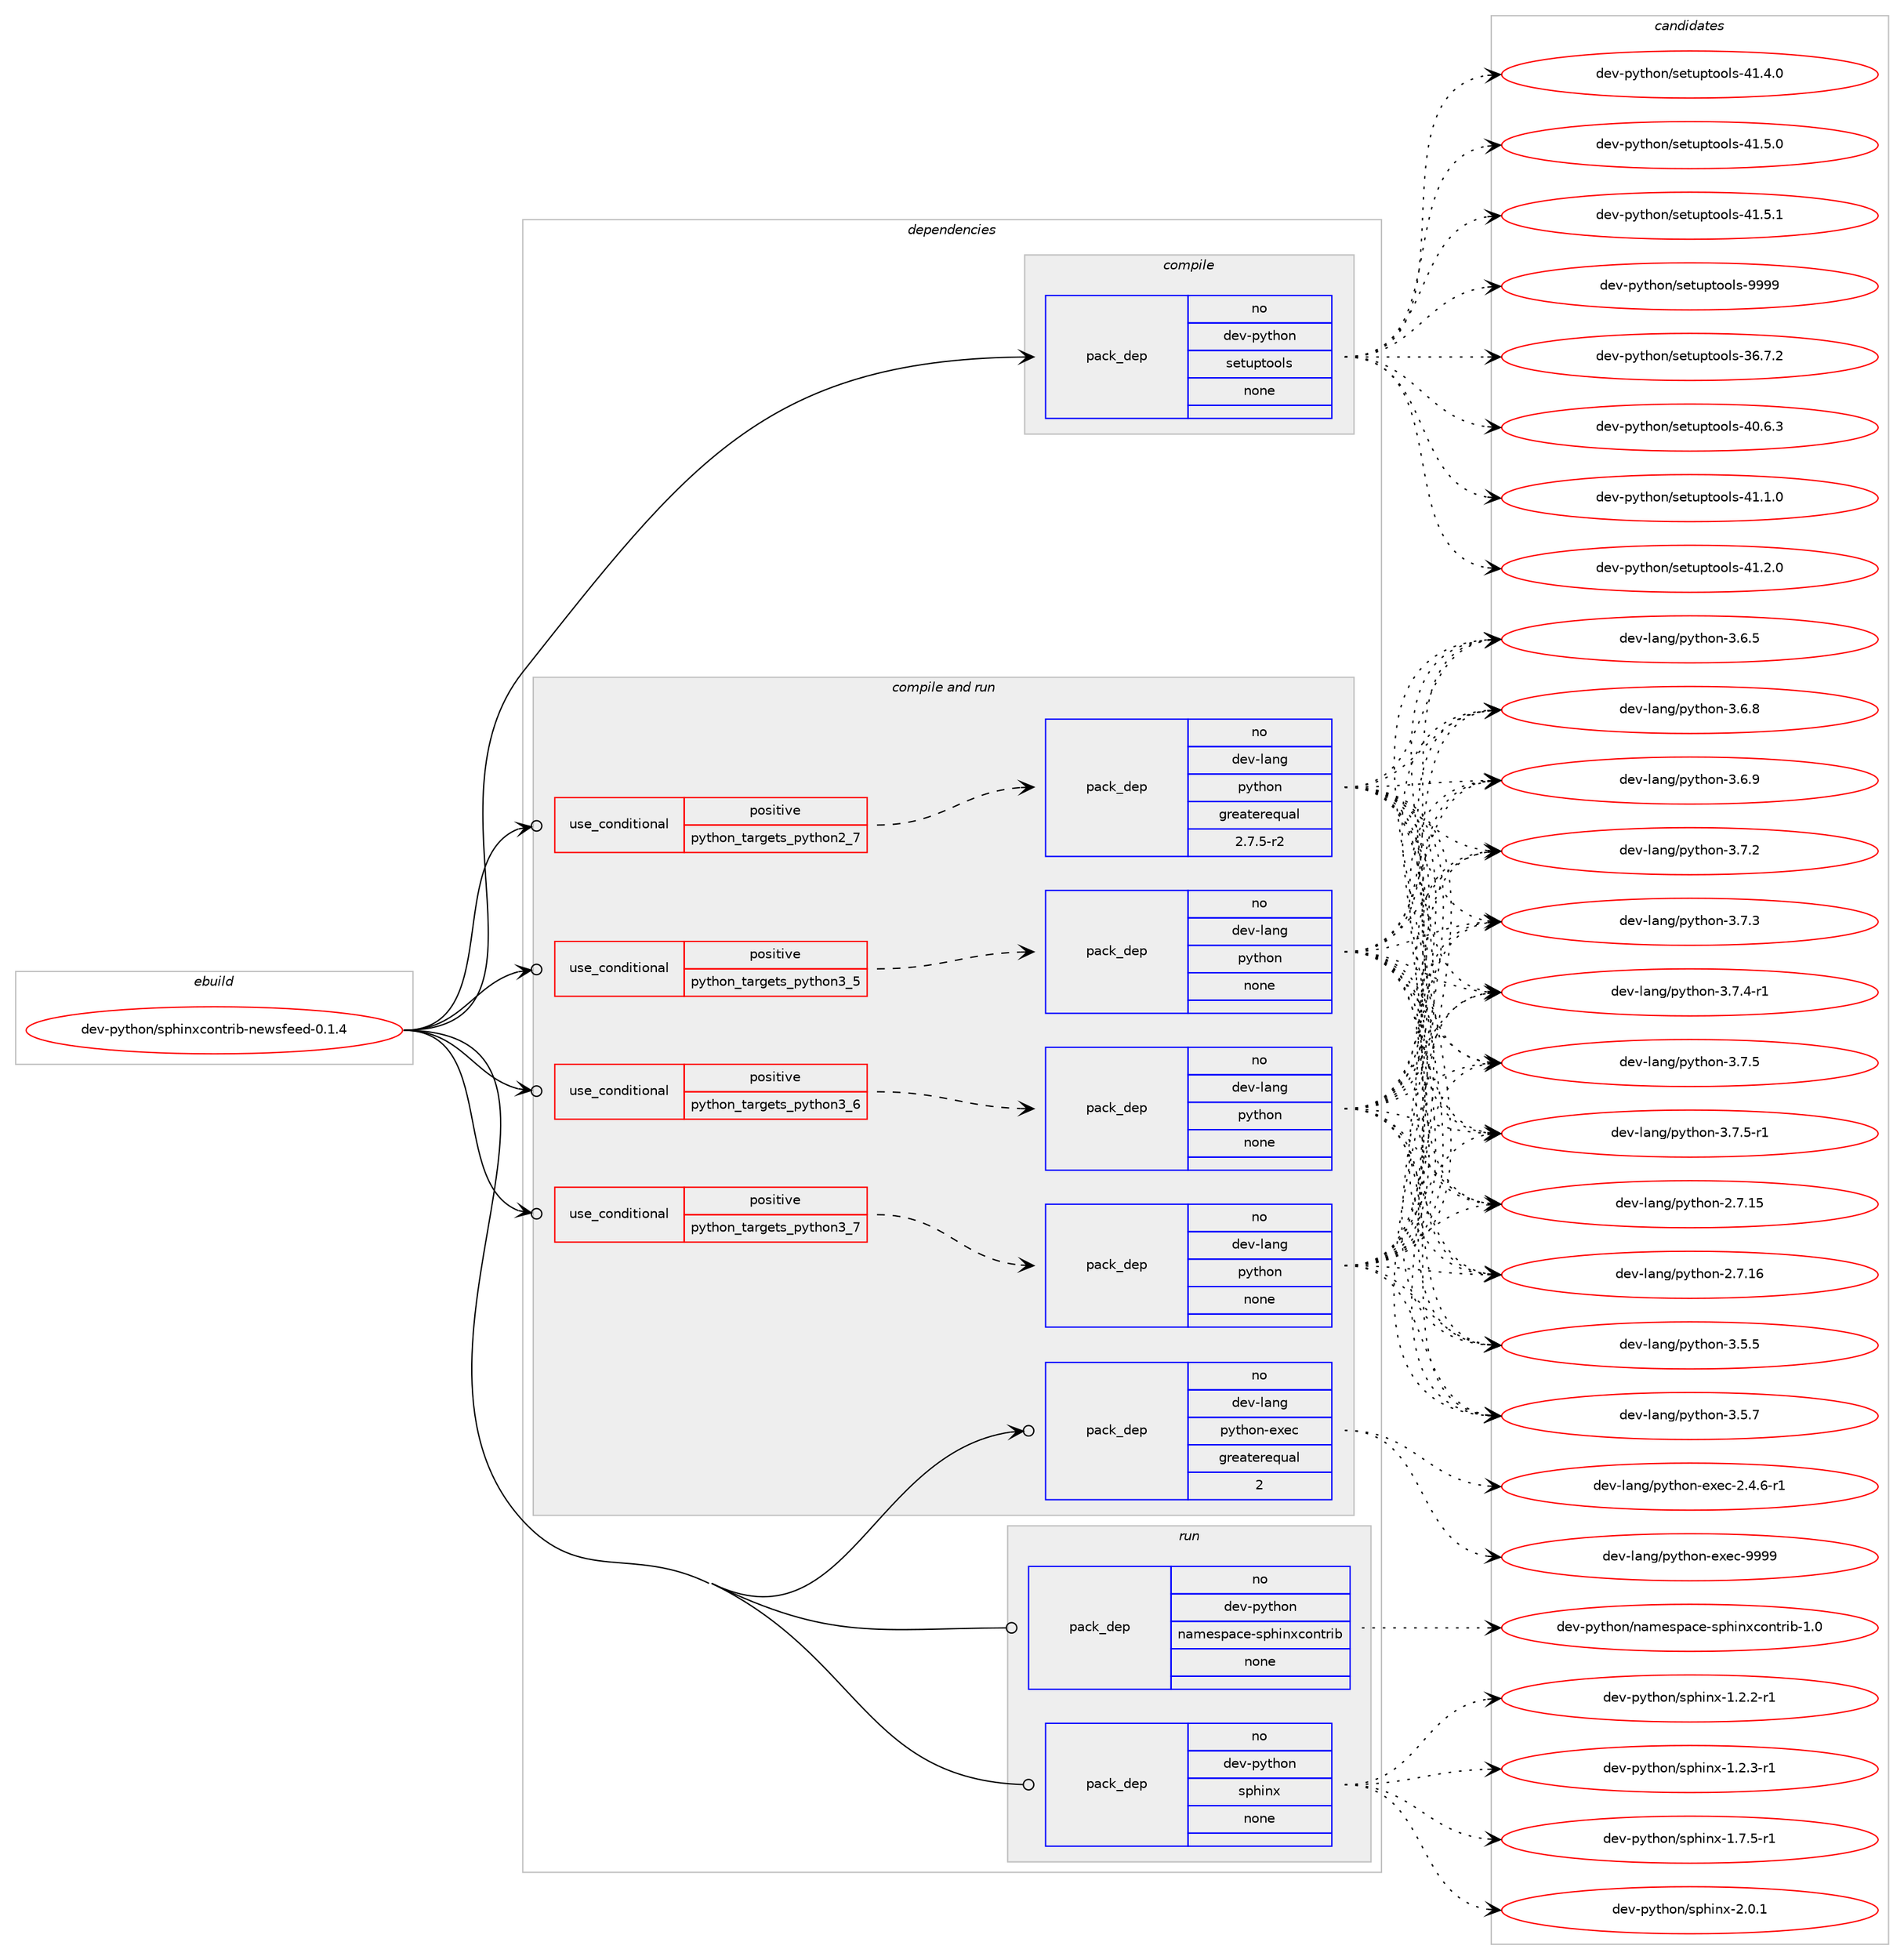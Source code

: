 digraph prolog {

# *************
# Graph options
# *************

newrank=true;
concentrate=true;
compound=true;
graph [rankdir=LR,fontname=Helvetica,fontsize=10,ranksep=1.5];#, ranksep=2.5, nodesep=0.2];
edge  [arrowhead=vee];
node  [fontname=Helvetica,fontsize=10];

# **********
# The ebuild
# **********

subgraph cluster_leftcol {
color=gray;
rank=same;
label=<<i>ebuild</i>>;
id [label="dev-python/sphinxcontrib-newsfeed-0.1.4", color=red, width=4, href="../dev-python/sphinxcontrib-newsfeed-0.1.4.svg"];
}

# ****************
# The dependencies
# ****************

subgraph cluster_midcol {
color=gray;
label=<<i>dependencies</i>>;
subgraph cluster_compile {
fillcolor="#eeeeee";
style=filled;
label=<<i>compile</i>>;
subgraph pack476845 {
dependency638508 [label=<<TABLE BORDER="0" CELLBORDER="1" CELLSPACING="0" CELLPADDING="4" WIDTH="220"><TR><TD ROWSPAN="6" CELLPADDING="30">pack_dep</TD></TR><TR><TD WIDTH="110">no</TD></TR><TR><TD>dev-python</TD></TR><TR><TD>setuptools</TD></TR><TR><TD>none</TD></TR><TR><TD></TD></TR></TABLE>>, shape=none, color=blue];
}
id:e -> dependency638508:w [weight=20,style="solid",arrowhead="vee"];
}
subgraph cluster_compileandrun {
fillcolor="#eeeeee";
style=filled;
label=<<i>compile and run</i>>;
subgraph cond149782 {
dependency638509 [label=<<TABLE BORDER="0" CELLBORDER="1" CELLSPACING="0" CELLPADDING="4"><TR><TD ROWSPAN="3" CELLPADDING="10">use_conditional</TD></TR><TR><TD>positive</TD></TR><TR><TD>python_targets_python2_7</TD></TR></TABLE>>, shape=none, color=red];
subgraph pack476846 {
dependency638510 [label=<<TABLE BORDER="0" CELLBORDER="1" CELLSPACING="0" CELLPADDING="4" WIDTH="220"><TR><TD ROWSPAN="6" CELLPADDING="30">pack_dep</TD></TR><TR><TD WIDTH="110">no</TD></TR><TR><TD>dev-lang</TD></TR><TR><TD>python</TD></TR><TR><TD>greaterequal</TD></TR><TR><TD>2.7.5-r2</TD></TR></TABLE>>, shape=none, color=blue];
}
dependency638509:e -> dependency638510:w [weight=20,style="dashed",arrowhead="vee"];
}
id:e -> dependency638509:w [weight=20,style="solid",arrowhead="odotvee"];
subgraph cond149783 {
dependency638511 [label=<<TABLE BORDER="0" CELLBORDER="1" CELLSPACING="0" CELLPADDING="4"><TR><TD ROWSPAN="3" CELLPADDING="10">use_conditional</TD></TR><TR><TD>positive</TD></TR><TR><TD>python_targets_python3_5</TD></TR></TABLE>>, shape=none, color=red];
subgraph pack476847 {
dependency638512 [label=<<TABLE BORDER="0" CELLBORDER="1" CELLSPACING="0" CELLPADDING="4" WIDTH="220"><TR><TD ROWSPAN="6" CELLPADDING="30">pack_dep</TD></TR><TR><TD WIDTH="110">no</TD></TR><TR><TD>dev-lang</TD></TR><TR><TD>python</TD></TR><TR><TD>none</TD></TR><TR><TD></TD></TR></TABLE>>, shape=none, color=blue];
}
dependency638511:e -> dependency638512:w [weight=20,style="dashed",arrowhead="vee"];
}
id:e -> dependency638511:w [weight=20,style="solid",arrowhead="odotvee"];
subgraph cond149784 {
dependency638513 [label=<<TABLE BORDER="0" CELLBORDER="1" CELLSPACING="0" CELLPADDING="4"><TR><TD ROWSPAN="3" CELLPADDING="10">use_conditional</TD></TR><TR><TD>positive</TD></TR><TR><TD>python_targets_python3_6</TD></TR></TABLE>>, shape=none, color=red];
subgraph pack476848 {
dependency638514 [label=<<TABLE BORDER="0" CELLBORDER="1" CELLSPACING="0" CELLPADDING="4" WIDTH="220"><TR><TD ROWSPAN="6" CELLPADDING="30">pack_dep</TD></TR><TR><TD WIDTH="110">no</TD></TR><TR><TD>dev-lang</TD></TR><TR><TD>python</TD></TR><TR><TD>none</TD></TR><TR><TD></TD></TR></TABLE>>, shape=none, color=blue];
}
dependency638513:e -> dependency638514:w [weight=20,style="dashed",arrowhead="vee"];
}
id:e -> dependency638513:w [weight=20,style="solid",arrowhead="odotvee"];
subgraph cond149785 {
dependency638515 [label=<<TABLE BORDER="0" CELLBORDER="1" CELLSPACING="0" CELLPADDING="4"><TR><TD ROWSPAN="3" CELLPADDING="10">use_conditional</TD></TR><TR><TD>positive</TD></TR><TR><TD>python_targets_python3_7</TD></TR></TABLE>>, shape=none, color=red];
subgraph pack476849 {
dependency638516 [label=<<TABLE BORDER="0" CELLBORDER="1" CELLSPACING="0" CELLPADDING="4" WIDTH="220"><TR><TD ROWSPAN="6" CELLPADDING="30">pack_dep</TD></TR><TR><TD WIDTH="110">no</TD></TR><TR><TD>dev-lang</TD></TR><TR><TD>python</TD></TR><TR><TD>none</TD></TR><TR><TD></TD></TR></TABLE>>, shape=none, color=blue];
}
dependency638515:e -> dependency638516:w [weight=20,style="dashed",arrowhead="vee"];
}
id:e -> dependency638515:w [weight=20,style="solid",arrowhead="odotvee"];
subgraph pack476850 {
dependency638517 [label=<<TABLE BORDER="0" CELLBORDER="1" CELLSPACING="0" CELLPADDING="4" WIDTH="220"><TR><TD ROWSPAN="6" CELLPADDING="30">pack_dep</TD></TR><TR><TD WIDTH="110">no</TD></TR><TR><TD>dev-lang</TD></TR><TR><TD>python-exec</TD></TR><TR><TD>greaterequal</TD></TR><TR><TD>2</TD></TR></TABLE>>, shape=none, color=blue];
}
id:e -> dependency638517:w [weight=20,style="solid",arrowhead="odotvee"];
}
subgraph cluster_run {
fillcolor="#eeeeee";
style=filled;
label=<<i>run</i>>;
subgraph pack476851 {
dependency638518 [label=<<TABLE BORDER="0" CELLBORDER="1" CELLSPACING="0" CELLPADDING="4" WIDTH="220"><TR><TD ROWSPAN="6" CELLPADDING="30">pack_dep</TD></TR><TR><TD WIDTH="110">no</TD></TR><TR><TD>dev-python</TD></TR><TR><TD>namespace-sphinxcontrib</TD></TR><TR><TD>none</TD></TR><TR><TD></TD></TR></TABLE>>, shape=none, color=blue];
}
id:e -> dependency638518:w [weight=20,style="solid",arrowhead="odot"];
subgraph pack476852 {
dependency638519 [label=<<TABLE BORDER="0" CELLBORDER="1" CELLSPACING="0" CELLPADDING="4" WIDTH="220"><TR><TD ROWSPAN="6" CELLPADDING="30">pack_dep</TD></TR><TR><TD WIDTH="110">no</TD></TR><TR><TD>dev-python</TD></TR><TR><TD>sphinx</TD></TR><TR><TD>none</TD></TR><TR><TD></TD></TR></TABLE>>, shape=none, color=blue];
}
id:e -> dependency638519:w [weight=20,style="solid",arrowhead="odot"];
}
}

# **************
# The candidates
# **************

subgraph cluster_choices {
rank=same;
color=gray;
label=<<i>candidates</i>>;

subgraph choice476845 {
color=black;
nodesep=1;
choice100101118451121211161041111104711510111611711211611111110811545515446554650 [label="dev-python/setuptools-36.7.2", color=red, width=4,href="../dev-python/setuptools-36.7.2.svg"];
choice100101118451121211161041111104711510111611711211611111110811545524846544651 [label="dev-python/setuptools-40.6.3", color=red, width=4,href="../dev-python/setuptools-40.6.3.svg"];
choice100101118451121211161041111104711510111611711211611111110811545524946494648 [label="dev-python/setuptools-41.1.0", color=red, width=4,href="../dev-python/setuptools-41.1.0.svg"];
choice100101118451121211161041111104711510111611711211611111110811545524946504648 [label="dev-python/setuptools-41.2.0", color=red, width=4,href="../dev-python/setuptools-41.2.0.svg"];
choice100101118451121211161041111104711510111611711211611111110811545524946524648 [label="dev-python/setuptools-41.4.0", color=red, width=4,href="../dev-python/setuptools-41.4.0.svg"];
choice100101118451121211161041111104711510111611711211611111110811545524946534648 [label="dev-python/setuptools-41.5.0", color=red, width=4,href="../dev-python/setuptools-41.5.0.svg"];
choice100101118451121211161041111104711510111611711211611111110811545524946534649 [label="dev-python/setuptools-41.5.1", color=red, width=4,href="../dev-python/setuptools-41.5.1.svg"];
choice10010111845112121116104111110471151011161171121161111111081154557575757 [label="dev-python/setuptools-9999", color=red, width=4,href="../dev-python/setuptools-9999.svg"];
dependency638508:e -> choice100101118451121211161041111104711510111611711211611111110811545515446554650:w [style=dotted,weight="100"];
dependency638508:e -> choice100101118451121211161041111104711510111611711211611111110811545524846544651:w [style=dotted,weight="100"];
dependency638508:e -> choice100101118451121211161041111104711510111611711211611111110811545524946494648:w [style=dotted,weight="100"];
dependency638508:e -> choice100101118451121211161041111104711510111611711211611111110811545524946504648:w [style=dotted,weight="100"];
dependency638508:e -> choice100101118451121211161041111104711510111611711211611111110811545524946524648:w [style=dotted,weight="100"];
dependency638508:e -> choice100101118451121211161041111104711510111611711211611111110811545524946534648:w [style=dotted,weight="100"];
dependency638508:e -> choice100101118451121211161041111104711510111611711211611111110811545524946534649:w [style=dotted,weight="100"];
dependency638508:e -> choice10010111845112121116104111110471151011161171121161111111081154557575757:w [style=dotted,weight="100"];
}
subgraph choice476846 {
color=black;
nodesep=1;
choice10010111845108971101034711212111610411111045504655464953 [label="dev-lang/python-2.7.15", color=red, width=4,href="../dev-lang/python-2.7.15.svg"];
choice10010111845108971101034711212111610411111045504655464954 [label="dev-lang/python-2.7.16", color=red, width=4,href="../dev-lang/python-2.7.16.svg"];
choice100101118451089711010347112121116104111110455146534653 [label="dev-lang/python-3.5.5", color=red, width=4,href="../dev-lang/python-3.5.5.svg"];
choice100101118451089711010347112121116104111110455146534655 [label="dev-lang/python-3.5.7", color=red, width=4,href="../dev-lang/python-3.5.7.svg"];
choice100101118451089711010347112121116104111110455146544653 [label="dev-lang/python-3.6.5", color=red, width=4,href="../dev-lang/python-3.6.5.svg"];
choice100101118451089711010347112121116104111110455146544656 [label="dev-lang/python-3.6.8", color=red, width=4,href="../dev-lang/python-3.6.8.svg"];
choice100101118451089711010347112121116104111110455146544657 [label="dev-lang/python-3.6.9", color=red, width=4,href="../dev-lang/python-3.6.9.svg"];
choice100101118451089711010347112121116104111110455146554650 [label="dev-lang/python-3.7.2", color=red, width=4,href="../dev-lang/python-3.7.2.svg"];
choice100101118451089711010347112121116104111110455146554651 [label="dev-lang/python-3.7.3", color=red, width=4,href="../dev-lang/python-3.7.3.svg"];
choice1001011184510897110103471121211161041111104551465546524511449 [label="dev-lang/python-3.7.4-r1", color=red, width=4,href="../dev-lang/python-3.7.4-r1.svg"];
choice100101118451089711010347112121116104111110455146554653 [label="dev-lang/python-3.7.5", color=red, width=4,href="../dev-lang/python-3.7.5.svg"];
choice1001011184510897110103471121211161041111104551465546534511449 [label="dev-lang/python-3.7.5-r1", color=red, width=4,href="../dev-lang/python-3.7.5-r1.svg"];
dependency638510:e -> choice10010111845108971101034711212111610411111045504655464953:w [style=dotted,weight="100"];
dependency638510:e -> choice10010111845108971101034711212111610411111045504655464954:w [style=dotted,weight="100"];
dependency638510:e -> choice100101118451089711010347112121116104111110455146534653:w [style=dotted,weight="100"];
dependency638510:e -> choice100101118451089711010347112121116104111110455146534655:w [style=dotted,weight="100"];
dependency638510:e -> choice100101118451089711010347112121116104111110455146544653:w [style=dotted,weight="100"];
dependency638510:e -> choice100101118451089711010347112121116104111110455146544656:w [style=dotted,weight="100"];
dependency638510:e -> choice100101118451089711010347112121116104111110455146544657:w [style=dotted,weight="100"];
dependency638510:e -> choice100101118451089711010347112121116104111110455146554650:w [style=dotted,weight="100"];
dependency638510:e -> choice100101118451089711010347112121116104111110455146554651:w [style=dotted,weight="100"];
dependency638510:e -> choice1001011184510897110103471121211161041111104551465546524511449:w [style=dotted,weight="100"];
dependency638510:e -> choice100101118451089711010347112121116104111110455146554653:w [style=dotted,weight="100"];
dependency638510:e -> choice1001011184510897110103471121211161041111104551465546534511449:w [style=dotted,weight="100"];
}
subgraph choice476847 {
color=black;
nodesep=1;
choice10010111845108971101034711212111610411111045504655464953 [label="dev-lang/python-2.7.15", color=red, width=4,href="../dev-lang/python-2.7.15.svg"];
choice10010111845108971101034711212111610411111045504655464954 [label="dev-lang/python-2.7.16", color=red, width=4,href="../dev-lang/python-2.7.16.svg"];
choice100101118451089711010347112121116104111110455146534653 [label="dev-lang/python-3.5.5", color=red, width=4,href="../dev-lang/python-3.5.5.svg"];
choice100101118451089711010347112121116104111110455146534655 [label="dev-lang/python-3.5.7", color=red, width=4,href="../dev-lang/python-3.5.7.svg"];
choice100101118451089711010347112121116104111110455146544653 [label="dev-lang/python-3.6.5", color=red, width=4,href="../dev-lang/python-3.6.5.svg"];
choice100101118451089711010347112121116104111110455146544656 [label="dev-lang/python-3.6.8", color=red, width=4,href="../dev-lang/python-3.6.8.svg"];
choice100101118451089711010347112121116104111110455146544657 [label="dev-lang/python-3.6.9", color=red, width=4,href="../dev-lang/python-3.6.9.svg"];
choice100101118451089711010347112121116104111110455146554650 [label="dev-lang/python-3.7.2", color=red, width=4,href="../dev-lang/python-3.7.2.svg"];
choice100101118451089711010347112121116104111110455146554651 [label="dev-lang/python-3.7.3", color=red, width=4,href="../dev-lang/python-3.7.3.svg"];
choice1001011184510897110103471121211161041111104551465546524511449 [label="dev-lang/python-3.7.4-r1", color=red, width=4,href="../dev-lang/python-3.7.4-r1.svg"];
choice100101118451089711010347112121116104111110455146554653 [label="dev-lang/python-3.7.5", color=red, width=4,href="../dev-lang/python-3.7.5.svg"];
choice1001011184510897110103471121211161041111104551465546534511449 [label="dev-lang/python-3.7.5-r1", color=red, width=4,href="../dev-lang/python-3.7.5-r1.svg"];
dependency638512:e -> choice10010111845108971101034711212111610411111045504655464953:w [style=dotted,weight="100"];
dependency638512:e -> choice10010111845108971101034711212111610411111045504655464954:w [style=dotted,weight="100"];
dependency638512:e -> choice100101118451089711010347112121116104111110455146534653:w [style=dotted,weight="100"];
dependency638512:e -> choice100101118451089711010347112121116104111110455146534655:w [style=dotted,weight="100"];
dependency638512:e -> choice100101118451089711010347112121116104111110455146544653:w [style=dotted,weight="100"];
dependency638512:e -> choice100101118451089711010347112121116104111110455146544656:w [style=dotted,weight="100"];
dependency638512:e -> choice100101118451089711010347112121116104111110455146544657:w [style=dotted,weight="100"];
dependency638512:e -> choice100101118451089711010347112121116104111110455146554650:w [style=dotted,weight="100"];
dependency638512:e -> choice100101118451089711010347112121116104111110455146554651:w [style=dotted,weight="100"];
dependency638512:e -> choice1001011184510897110103471121211161041111104551465546524511449:w [style=dotted,weight="100"];
dependency638512:e -> choice100101118451089711010347112121116104111110455146554653:w [style=dotted,weight="100"];
dependency638512:e -> choice1001011184510897110103471121211161041111104551465546534511449:w [style=dotted,weight="100"];
}
subgraph choice476848 {
color=black;
nodesep=1;
choice10010111845108971101034711212111610411111045504655464953 [label="dev-lang/python-2.7.15", color=red, width=4,href="../dev-lang/python-2.7.15.svg"];
choice10010111845108971101034711212111610411111045504655464954 [label="dev-lang/python-2.7.16", color=red, width=4,href="../dev-lang/python-2.7.16.svg"];
choice100101118451089711010347112121116104111110455146534653 [label="dev-lang/python-3.5.5", color=red, width=4,href="../dev-lang/python-3.5.5.svg"];
choice100101118451089711010347112121116104111110455146534655 [label="dev-lang/python-3.5.7", color=red, width=4,href="../dev-lang/python-3.5.7.svg"];
choice100101118451089711010347112121116104111110455146544653 [label="dev-lang/python-3.6.5", color=red, width=4,href="../dev-lang/python-3.6.5.svg"];
choice100101118451089711010347112121116104111110455146544656 [label="dev-lang/python-3.6.8", color=red, width=4,href="../dev-lang/python-3.6.8.svg"];
choice100101118451089711010347112121116104111110455146544657 [label="dev-lang/python-3.6.9", color=red, width=4,href="../dev-lang/python-3.6.9.svg"];
choice100101118451089711010347112121116104111110455146554650 [label="dev-lang/python-3.7.2", color=red, width=4,href="../dev-lang/python-3.7.2.svg"];
choice100101118451089711010347112121116104111110455146554651 [label="dev-lang/python-3.7.3", color=red, width=4,href="../dev-lang/python-3.7.3.svg"];
choice1001011184510897110103471121211161041111104551465546524511449 [label="dev-lang/python-3.7.4-r1", color=red, width=4,href="../dev-lang/python-3.7.4-r1.svg"];
choice100101118451089711010347112121116104111110455146554653 [label="dev-lang/python-3.7.5", color=red, width=4,href="../dev-lang/python-3.7.5.svg"];
choice1001011184510897110103471121211161041111104551465546534511449 [label="dev-lang/python-3.7.5-r1", color=red, width=4,href="../dev-lang/python-3.7.5-r1.svg"];
dependency638514:e -> choice10010111845108971101034711212111610411111045504655464953:w [style=dotted,weight="100"];
dependency638514:e -> choice10010111845108971101034711212111610411111045504655464954:w [style=dotted,weight="100"];
dependency638514:e -> choice100101118451089711010347112121116104111110455146534653:w [style=dotted,weight="100"];
dependency638514:e -> choice100101118451089711010347112121116104111110455146534655:w [style=dotted,weight="100"];
dependency638514:e -> choice100101118451089711010347112121116104111110455146544653:w [style=dotted,weight="100"];
dependency638514:e -> choice100101118451089711010347112121116104111110455146544656:w [style=dotted,weight="100"];
dependency638514:e -> choice100101118451089711010347112121116104111110455146544657:w [style=dotted,weight="100"];
dependency638514:e -> choice100101118451089711010347112121116104111110455146554650:w [style=dotted,weight="100"];
dependency638514:e -> choice100101118451089711010347112121116104111110455146554651:w [style=dotted,weight="100"];
dependency638514:e -> choice1001011184510897110103471121211161041111104551465546524511449:w [style=dotted,weight="100"];
dependency638514:e -> choice100101118451089711010347112121116104111110455146554653:w [style=dotted,weight="100"];
dependency638514:e -> choice1001011184510897110103471121211161041111104551465546534511449:w [style=dotted,weight="100"];
}
subgraph choice476849 {
color=black;
nodesep=1;
choice10010111845108971101034711212111610411111045504655464953 [label="dev-lang/python-2.7.15", color=red, width=4,href="../dev-lang/python-2.7.15.svg"];
choice10010111845108971101034711212111610411111045504655464954 [label="dev-lang/python-2.7.16", color=red, width=4,href="../dev-lang/python-2.7.16.svg"];
choice100101118451089711010347112121116104111110455146534653 [label="dev-lang/python-3.5.5", color=red, width=4,href="../dev-lang/python-3.5.5.svg"];
choice100101118451089711010347112121116104111110455146534655 [label="dev-lang/python-3.5.7", color=red, width=4,href="../dev-lang/python-3.5.7.svg"];
choice100101118451089711010347112121116104111110455146544653 [label="dev-lang/python-3.6.5", color=red, width=4,href="../dev-lang/python-3.6.5.svg"];
choice100101118451089711010347112121116104111110455146544656 [label="dev-lang/python-3.6.8", color=red, width=4,href="../dev-lang/python-3.6.8.svg"];
choice100101118451089711010347112121116104111110455146544657 [label="dev-lang/python-3.6.9", color=red, width=4,href="../dev-lang/python-3.6.9.svg"];
choice100101118451089711010347112121116104111110455146554650 [label="dev-lang/python-3.7.2", color=red, width=4,href="../dev-lang/python-3.7.2.svg"];
choice100101118451089711010347112121116104111110455146554651 [label="dev-lang/python-3.7.3", color=red, width=4,href="../dev-lang/python-3.7.3.svg"];
choice1001011184510897110103471121211161041111104551465546524511449 [label="dev-lang/python-3.7.4-r1", color=red, width=4,href="../dev-lang/python-3.7.4-r1.svg"];
choice100101118451089711010347112121116104111110455146554653 [label="dev-lang/python-3.7.5", color=red, width=4,href="../dev-lang/python-3.7.5.svg"];
choice1001011184510897110103471121211161041111104551465546534511449 [label="dev-lang/python-3.7.5-r1", color=red, width=4,href="../dev-lang/python-3.7.5-r1.svg"];
dependency638516:e -> choice10010111845108971101034711212111610411111045504655464953:w [style=dotted,weight="100"];
dependency638516:e -> choice10010111845108971101034711212111610411111045504655464954:w [style=dotted,weight="100"];
dependency638516:e -> choice100101118451089711010347112121116104111110455146534653:w [style=dotted,weight="100"];
dependency638516:e -> choice100101118451089711010347112121116104111110455146534655:w [style=dotted,weight="100"];
dependency638516:e -> choice100101118451089711010347112121116104111110455146544653:w [style=dotted,weight="100"];
dependency638516:e -> choice100101118451089711010347112121116104111110455146544656:w [style=dotted,weight="100"];
dependency638516:e -> choice100101118451089711010347112121116104111110455146544657:w [style=dotted,weight="100"];
dependency638516:e -> choice100101118451089711010347112121116104111110455146554650:w [style=dotted,weight="100"];
dependency638516:e -> choice100101118451089711010347112121116104111110455146554651:w [style=dotted,weight="100"];
dependency638516:e -> choice1001011184510897110103471121211161041111104551465546524511449:w [style=dotted,weight="100"];
dependency638516:e -> choice100101118451089711010347112121116104111110455146554653:w [style=dotted,weight="100"];
dependency638516:e -> choice1001011184510897110103471121211161041111104551465546534511449:w [style=dotted,weight="100"];
}
subgraph choice476850 {
color=black;
nodesep=1;
choice10010111845108971101034711212111610411111045101120101994550465246544511449 [label="dev-lang/python-exec-2.4.6-r1", color=red, width=4,href="../dev-lang/python-exec-2.4.6-r1.svg"];
choice10010111845108971101034711212111610411111045101120101994557575757 [label="dev-lang/python-exec-9999", color=red, width=4,href="../dev-lang/python-exec-9999.svg"];
dependency638517:e -> choice10010111845108971101034711212111610411111045101120101994550465246544511449:w [style=dotted,weight="100"];
dependency638517:e -> choice10010111845108971101034711212111610411111045101120101994557575757:w [style=dotted,weight="100"];
}
subgraph choice476851 {
color=black;
nodesep=1;
choice100101118451121211161041111104711097109101115112979910145115112104105110120991111101161141059845494648 [label="dev-python/namespace-sphinxcontrib-1.0", color=red, width=4,href="../dev-python/namespace-sphinxcontrib-1.0.svg"];
dependency638518:e -> choice100101118451121211161041111104711097109101115112979910145115112104105110120991111101161141059845494648:w [style=dotted,weight="100"];
}
subgraph choice476852 {
color=black;
nodesep=1;
choice10010111845112121116104111110471151121041051101204549465046504511449 [label="dev-python/sphinx-1.2.2-r1", color=red, width=4,href="../dev-python/sphinx-1.2.2-r1.svg"];
choice10010111845112121116104111110471151121041051101204549465046514511449 [label="dev-python/sphinx-1.2.3-r1", color=red, width=4,href="../dev-python/sphinx-1.2.3-r1.svg"];
choice10010111845112121116104111110471151121041051101204549465546534511449 [label="dev-python/sphinx-1.7.5-r1", color=red, width=4,href="../dev-python/sphinx-1.7.5-r1.svg"];
choice1001011184511212111610411111047115112104105110120455046484649 [label="dev-python/sphinx-2.0.1", color=red, width=4,href="../dev-python/sphinx-2.0.1.svg"];
dependency638519:e -> choice10010111845112121116104111110471151121041051101204549465046504511449:w [style=dotted,weight="100"];
dependency638519:e -> choice10010111845112121116104111110471151121041051101204549465046514511449:w [style=dotted,weight="100"];
dependency638519:e -> choice10010111845112121116104111110471151121041051101204549465546534511449:w [style=dotted,weight="100"];
dependency638519:e -> choice1001011184511212111610411111047115112104105110120455046484649:w [style=dotted,weight="100"];
}
}

}
